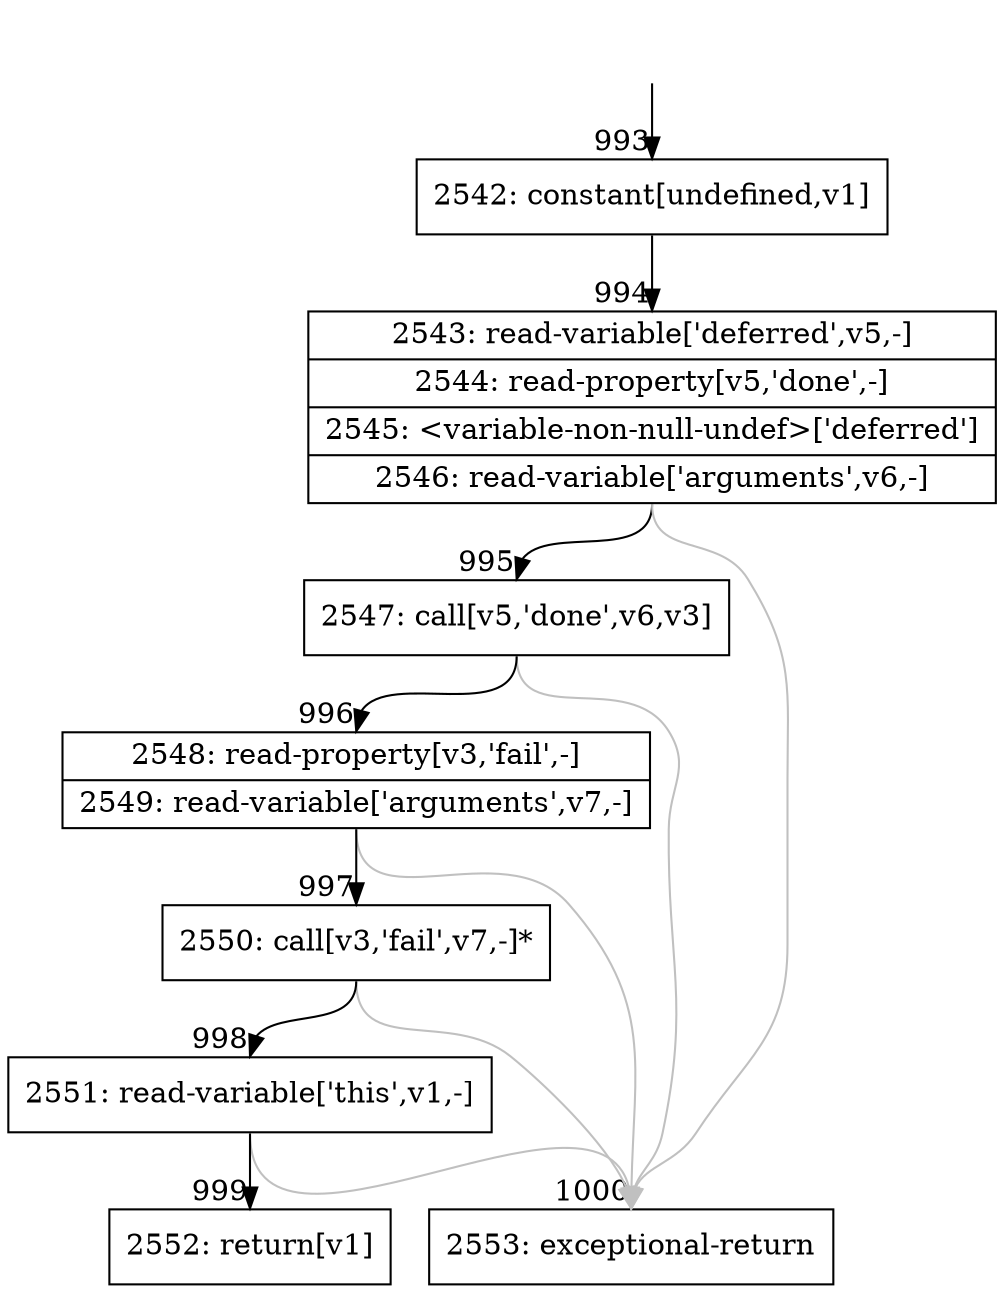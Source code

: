 digraph {
rankdir="TD"
BB_entry77[shape=none,label=""];
BB_entry77 -> BB993 [tailport=s, headport=n, headlabel="    993"]
BB993 [shape=record label="{2542: constant[undefined,v1]}" ] 
BB993 -> BB994 [tailport=s, headport=n, headlabel="      994"]
BB994 [shape=record label="{2543: read-variable['deferred',v5,-]|2544: read-property[v5,'done',-]|2545: \<variable-non-null-undef\>['deferred']|2546: read-variable['arguments',v6,-]}" ] 
BB994 -> BB995 [tailport=s, headport=n, headlabel="      995"]
BB994 -> BB1000 [tailport=s, headport=n, color=gray, headlabel="      1000"]
BB995 [shape=record label="{2547: call[v5,'done',v6,v3]}" ] 
BB995 -> BB996 [tailport=s, headport=n, headlabel="      996"]
BB995 -> BB1000 [tailport=s, headport=n, color=gray]
BB996 [shape=record label="{2548: read-property[v3,'fail',-]|2549: read-variable['arguments',v7,-]}" ] 
BB996 -> BB997 [tailport=s, headport=n, headlabel="      997"]
BB996 -> BB1000 [tailport=s, headport=n, color=gray]
BB997 [shape=record label="{2550: call[v3,'fail',v7,-]*}" ] 
BB997 -> BB998 [tailport=s, headport=n, headlabel="      998"]
BB997 -> BB1000 [tailport=s, headport=n, color=gray]
BB998 [shape=record label="{2551: read-variable['this',v1,-]}" ] 
BB998 -> BB999 [tailport=s, headport=n, headlabel="      999"]
BB998 -> BB1000 [tailport=s, headport=n, color=gray]
BB999 [shape=record label="{2552: return[v1]}" ] 
BB1000 [shape=record label="{2553: exceptional-return}" ] 
}
